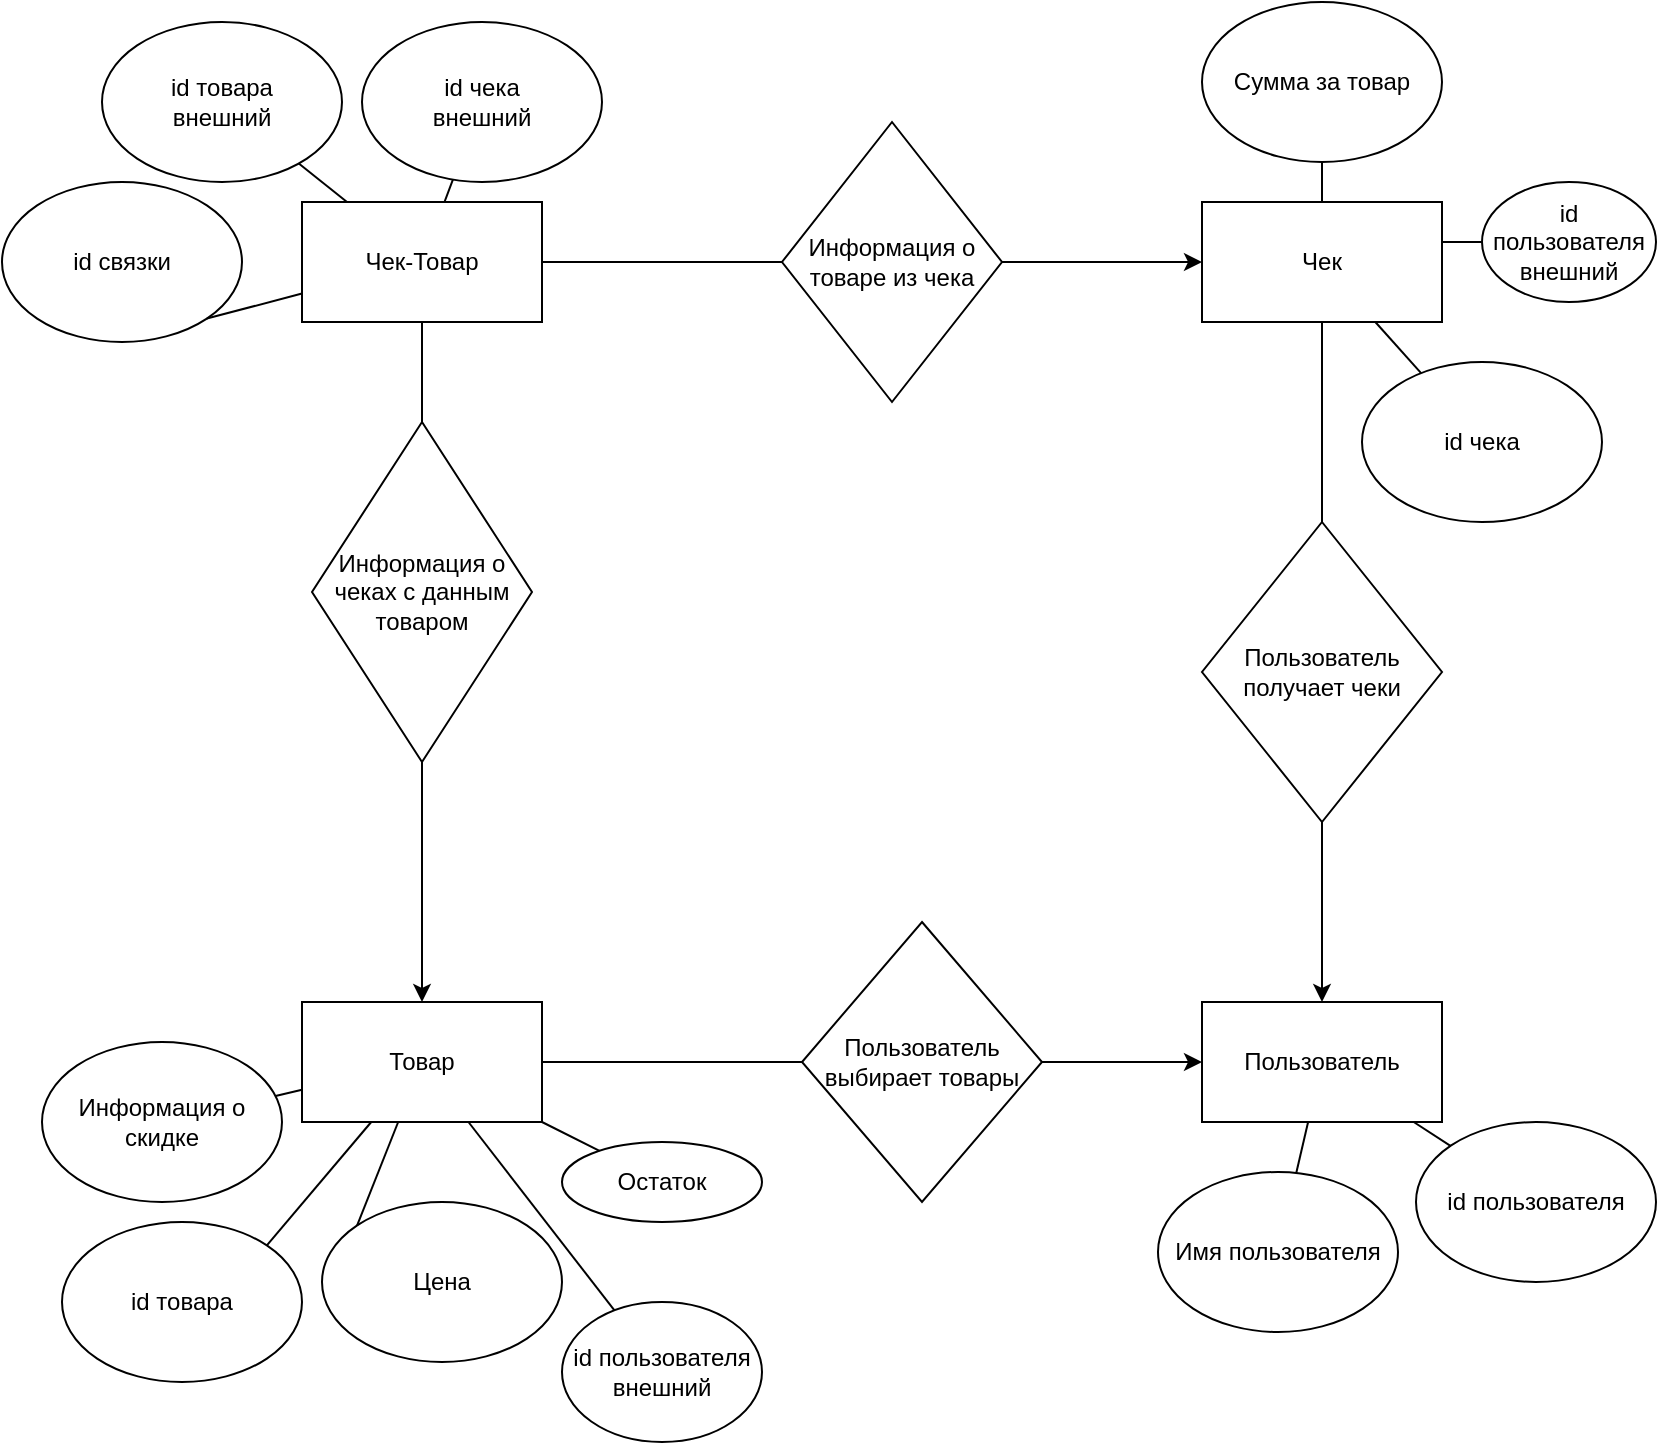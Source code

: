 <mxfile version="27.0.9">
  <diagram name="Страница — 1" id="_Hq8KSzYvzl9_iBjKkbN">
    <mxGraphModel dx="1426" dy="743" grid="1" gridSize="10" guides="1" tooltips="1" connect="1" arrows="1" fold="1" page="1" pageScale="1" pageWidth="827" pageHeight="1169" math="0" shadow="0">
      <root>
        <mxCell id="0" />
        <mxCell id="1" parent="0" />
        <mxCell id="GTygRbnSgIM2suDTqCzU-1" value="Чек-Товар" style="rounded=0;whiteSpace=wrap;html=1;" vertex="1" parent="1">
          <mxGeometry x="150" y="100" width="120" height="60" as="geometry" />
        </mxCell>
        <mxCell id="GTygRbnSgIM2suDTqCzU-2" value="Чек" style="rounded=0;whiteSpace=wrap;html=1;" vertex="1" parent="1">
          <mxGeometry x="600" y="100" width="120" height="60" as="geometry" />
        </mxCell>
        <mxCell id="GTygRbnSgIM2suDTqCzU-3" value="Товар" style="rounded=0;whiteSpace=wrap;html=1;" vertex="1" parent="1">
          <mxGeometry x="150" y="500" width="120" height="60" as="geometry" />
        </mxCell>
        <mxCell id="GTygRbnSgIM2suDTqCzU-4" value="Пользователь" style="rounded=0;whiteSpace=wrap;html=1;" vertex="1" parent="1">
          <mxGeometry x="600" y="500" width="120" height="60" as="geometry" />
        </mxCell>
        <mxCell id="GTygRbnSgIM2suDTqCzU-6" value="" style="endArrow=classic;html=1;rounded=0;entryX=0.5;entryY=0;entryDx=0;entryDy=0;exitX=0.5;exitY=1;exitDx=0;exitDy=0;" edge="1" parent="1" source="GTygRbnSgIM2suDTqCzU-20" target="GTygRbnSgIM2suDTqCzU-3">
          <mxGeometry width="50" height="50" relative="1" as="geometry">
            <mxPoint x="240" y="230" as="sourcePoint" />
            <mxPoint x="190" y="320" as="targetPoint" />
          </mxGeometry>
        </mxCell>
        <mxCell id="GTygRbnSgIM2suDTqCzU-7" value="" style="endArrow=classic;html=1;rounded=0;exitX=1;exitY=0.5;exitDx=0;exitDy=0;entryX=0;entryY=0.5;entryDx=0;entryDy=0;" edge="1" parent="1" source="GTygRbnSgIM2suDTqCzU-18" target="GTygRbnSgIM2suDTqCzU-2">
          <mxGeometry width="50" height="50" relative="1" as="geometry">
            <mxPoint x="370" y="160" as="sourcePoint" />
            <mxPoint x="420" y="110" as="targetPoint" />
          </mxGeometry>
        </mxCell>
        <mxCell id="GTygRbnSgIM2suDTqCzU-8" value="" style="endArrow=classic;html=1;rounded=0;entryX=0.5;entryY=0;entryDx=0;entryDy=0;exitX=0.5;exitY=1;exitDx=0;exitDy=0;" edge="1" parent="1" source="GTygRbnSgIM2suDTqCzU-16" target="GTygRbnSgIM2suDTqCzU-4">
          <mxGeometry width="50" height="50" relative="1" as="geometry">
            <mxPoint x="540" y="360" as="sourcePoint" />
            <mxPoint x="590" y="310" as="targetPoint" />
          </mxGeometry>
        </mxCell>
        <mxCell id="GTygRbnSgIM2suDTqCzU-13" value="" style="endArrow=classic;html=1;rounded=0;entryX=0;entryY=0.5;entryDx=0;entryDy=0;" edge="1" parent="1" source="GTygRbnSgIM2suDTqCzU-10" target="GTygRbnSgIM2suDTqCzU-4">
          <mxGeometry width="50" height="50" relative="1" as="geometry">
            <mxPoint x="270" y="580" as="sourcePoint" />
            <mxPoint x="340.711" y="530" as="targetPoint" />
          </mxGeometry>
        </mxCell>
        <mxCell id="GTygRbnSgIM2suDTqCzU-10" value="Пользователь выбирает товары" style="rhombus;whiteSpace=wrap;html=1;" vertex="1" parent="1">
          <mxGeometry x="400" y="460" width="120" height="140" as="geometry" />
        </mxCell>
        <mxCell id="GTygRbnSgIM2suDTqCzU-16" value="Пользователь получает чеки" style="rhombus;whiteSpace=wrap;html=1;" vertex="1" parent="1">
          <mxGeometry x="600" y="260" width="120" height="150" as="geometry" />
        </mxCell>
        <mxCell id="GTygRbnSgIM2suDTqCzU-18" value="Информация о товаре из чека" style="rhombus;whiteSpace=wrap;html=1;" vertex="1" parent="1">
          <mxGeometry x="390" y="60" width="110" height="140" as="geometry" />
        </mxCell>
        <mxCell id="GTygRbnSgIM2suDTqCzU-20" value="Информация о чеках с данным товаром" style="rhombus;whiteSpace=wrap;html=1;" vertex="1" parent="1">
          <mxGeometry x="155" y="210" width="110" height="170" as="geometry" />
        </mxCell>
        <mxCell id="GTygRbnSgIM2suDTqCzU-21" value="" style="endArrow=none;html=1;rounded=0;entryX=0;entryY=0.5;entryDx=0;entryDy=0;" edge="1" parent="1" source="GTygRbnSgIM2suDTqCzU-1" target="GTygRbnSgIM2suDTqCzU-18">
          <mxGeometry width="50" height="50" relative="1" as="geometry">
            <mxPoint x="270" y="180" as="sourcePoint" />
            <mxPoint x="340.711" y="130" as="targetPoint" />
          </mxGeometry>
        </mxCell>
        <mxCell id="GTygRbnSgIM2suDTqCzU-22" value="" style="endArrow=none;html=1;rounded=0;entryX=0.5;entryY=1;entryDx=0;entryDy=0;" edge="1" parent="1" source="GTygRbnSgIM2suDTqCzU-20" target="GTygRbnSgIM2suDTqCzU-1">
          <mxGeometry width="50" height="50" relative="1" as="geometry">
            <mxPoint x="210" y="279.289" as="sourcePoint" />
            <mxPoint x="210" y="229.289" as="targetPoint" />
          </mxGeometry>
        </mxCell>
        <mxCell id="GTygRbnSgIM2suDTqCzU-23" value="" style="endArrow=none;html=1;rounded=0;entryX=0;entryY=0.5;entryDx=0;entryDy=0;" edge="1" parent="1" source="GTygRbnSgIM2suDTqCzU-3" target="GTygRbnSgIM2suDTqCzU-10">
          <mxGeometry width="50" height="50" relative="1" as="geometry">
            <mxPoint x="270" y="580" as="sourcePoint" />
            <mxPoint x="340.711" y="530" as="targetPoint" />
          </mxGeometry>
        </mxCell>
        <mxCell id="GTygRbnSgIM2suDTqCzU-24" value="" style="endArrow=none;html=1;rounded=0;entryX=0.5;entryY=0;entryDx=0;entryDy=0;" edge="1" parent="1" source="GTygRbnSgIM2suDTqCzU-2" target="GTygRbnSgIM2suDTqCzU-16">
          <mxGeometry width="50" height="50" relative="1" as="geometry">
            <mxPoint x="660" y="210" as="sourcePoint" />
            <mxPoint x="660" y="230.711" as="targetPoint" />
          </mxGeometry>
        </mxCell>
        <mxCell id="GTygRbnSgIM2suDTqCzU-35" value="Имя&amp;nbsp;&lt;span style=&quot;background-color: transparent; color: light-dark(rgb(0, 0, 0), rgb(255, 255, 255));&quot;&gt;пользователя&lt;/span&gt;" style="ellipse;whiteSpace=wrap;html=1;" vertex="1" parent="1">
          <mxGeometry x="578" y="585" width="120" height="80" as="geometry" />
        </mxCell>
        <mxCell id="GTygRbnSgIM2suDTqCzU-36" value="" style="endArrow=none;html=1;rounded=0;" edge="1" parent="1" source="GTygRbnSgIM2suDTqCzU-35" target="GTygRbnSgIM2suDTqCzU-4">
          <mxGeometry width="50" height="50" relative="1" as="geometry">
            <mxPoint x="730" y="640" as="sourcePoint" />
            <mxPoint x="780" y="590" as="targetPoint" />
          </mxGeometry>
        </mxCell>
        <mxCell id="GTygRbnSgIM2suDTqCzU-37" value="id товара&lt;br&gt;внешний&lt;span style=&quot;color: rgba(0, 0, 0, 0); font-family: monospace; font-size: 0px; text-align: start; text-wrap-mode: nowrap;&quot;&gt;%3CmxGraphModel%3E%3Croot%3E%3CmxCell%20id%3D%220%22%2F%3E%3CmxCell%20id%3D%221%22%20parent%3D%220%22%2F%3E%3CmxCell%20id%3D%222%22%20value%3D%22id%20%D0%BF%D0%BE%D0%BB%D1%8C%D0%B7%D0%BE%D0%B2%D0%B0%D1%82%D0%B5%D0%BB%D1%8F%26lt%3Bdiv%26gt%3B%D0%B2%D0%BD%D0%B5%D1%88%D0%BD%D0%B8%D0%B9%26lt%3B%2Fdiv%26gt%3B%22%20style%3D%22ellipse%3BwhiteSpace%3Dwrap%3Bhtml%3D1%3Balign%3Dcenter%3B%22%20vertex%3D%221%22%20parent%3D%221%22%3E%3CmxGeometry%20x%3D%22727%22%20y%3D%22110%22%20width%3D%22100%22%20height%3D%2240%22%20as%3D%22geometry%22%2F%3E%3C%2FmxCell%3E%3C%2Froot%3E%3C%2FmxGraphModel%3E&lt;/span&gt;" style="ellipse;whiteSpace=wrap;html=1;" vertex="1" parent="1">
          <mxGeometry x="50" y="10" width="120" height="80" as="geometry" />
        </mxCell>
        <mxCell id="GTygRbnSgIM2suDTqCzU-38" value="" style="endArrow=none;html=1;rounded=0;" edge="1" parent="1" source="GTygRbnSgIM2suDTqCzU-1" target="GTygRbnSgIM2suDTqCzU-37">
          <mxGeometry width="50" height="50" relative="1" as="geometry">
            <mxPoint x="60" y="190" as="sourcePoint" />
            <mxPoint x="110" y="140" as="targetPoint" />
          </mxGeometry>
        </mxCell>
        <mxCell id="GTygRbnSgIM2suDTqCzU-39" value="Цена" style="ellipse;whiteSpace=wrap;html=1;" vertex="1" parent="1">
          <mxGeometry x="160" y="600" width="120" height="80" as="geometry" />
        </mxCell>
        <mxCell id="GTygRbnSgIM2suDTqCzU-40" value="Информация о скидке" style="ellipse;whiteSpace=wrap;html=1;" vertex="1" parent="1">
          <mxGeometry x="20" y="520" width="120" height="80" as="geometry" />
        </mxCell>
        <mxCell id="GTygRbnSgIM2suDTqCzU-41" value="" style="endArrow=none;html=1;rounded=0;" edge="1" parent="1" source="GTygRbnSgIM2suDTqCzU-40" target="GTygRbnSgIM2suDTqCzU-3">
          <mxGeometry width="50" height="50" relative="1" as="geometry">
            <mxPoint x="50" y="450" as="sourcePoint" />
            <mxPoint x="100" y="400" as="targetPoint" />
          </mxGeometry>
        </mxCell>
        <mxCell id="GTygRbnSgIM2suDTqCzU-42" value="" style="endArrow=none;html=1;rounded=0;exitX=0;exitY=0;exitDx=0;exitDy=0;" edge="1" parent="1" source="GTygRbnSgIM2suDTqCzU-39" target="GTygRbnSgIM2suDTqCzU-3">
          <mxGeometry width="50" height="50" relative="1" as="geometry">
            <mxPoint x="160" y="600" as="sourcePoint" />
            <mxPoint x="210" y="550" as="targetPoint" />
          </mxGeometry>
        </mxCell>
        <mxCell id="GTygRbnSgIM2suDTqCzU-43" value="id связки" style="ellipse;whiteSpace=wrap;html=1;" vertex="1" parent="1">
          <mxGeometry y="90" width="120" height="80" as="geometry" />
        </mxCell>
        <mxCell id="GTygRbnSgIM2suDTqCzU-45" value="id товара" style="ellipse;whiteSpace=wrap;html=1;" vertex="1" parent="1">
          <mxGeometry x="30" y="610" width="120" height="80" as="geometry" />
        </mxCell>
        <mxCell id="GTygRbnSgIM2suDTqCzU-46" value="Сумма за товар" style="ellipse;whiteSpace=wrap;html=1;" vertex="1" parent="1">
          <mxGeometry x="600" width="120" height="80" as="geometry" />
        </mxCell>
        <mxCell id="GTygRbnSgIM2suDTqCzU-47" value="id чека" style="ellipse;whiteSpace=wrap;html=1;" vertex="1" parent="1">
          <mxGeometry x="680" y="180" width="120" height="80" as="geometry" />
        </mxCell>
        <mxCell id="GTygRbnSgIM2suDTqCzU-48" value="id пользователя" style="ellipse;whiteSpace=wrap;html=1;" vertex="1" parent="1">
          <mxGeometry x="707" y="560" width="120" height="80" as="geometry" />
        </mxCell>
        <mxCell id="GTygRbnSgIM2suDTqCzU-49" value="" style="endArrow=none;html=1;rounded=0;exitX=1;exitY=1;exitDx=0;exitDy=0;" edge="1" parent="1" source="GTygRbnSgIM2suDTqCzU-43" target="GTygRbnSgIM2suDTqCzU-1">
          <mxGeometry width="50" height="50" relative="1" as="geometry">
            <mxPoint x="130" y="160" as="sourcePoint" />
            <mxPoint x="180" y="120" as="targetPoint" />
          </mxGeometry>
        </mxCell>
        <mxCell id="GTygRbnSgIM2suDTqCzU-50" value="" style="endArrow=none;html=1;rounded=0;" edge="1" parent="1" source="GTygRbnSgIM2suDTqCzU-2" target="GTygRbnSgIM2suDTqCzU-46">
          <mxGeometry width="50" height="50" relative="1" as="geometry">
            <mxPoint x="560" y="130" as="sourcePoint" />
            <mxPoint x="610" y="80" as="targetPoint" />
          </mxGeometry>
        </mxCell>
        <mxCell id="GTygRbnSgIM2suDTqCzU-51" value="" style="endArrow=none;html=1;rounded=0;" edge="1" parent="1" source="GTygRbnSgIM2suDTqCzU-47" target="GTygRbnSgIM2suDTqCzU-2">
          <mxGeometry width="50" height="50" relative="1" as="geometry">
            <mxPoint x="690" y="200" as="sourcePoint" />
            <mxPoint x="740" y="150" as="targetPoint" />
          </mxGeometry>
        </mxCell>
        <mxCell id="GTygRbnSgIM2suDTqCzU-52" value="" style="endArrow=none;html=1;rounded=0;" edge="1" parent="1" source="GTygRbnSgIM2suDTqCzU-48" target="GTygRbnSgIM2suDTqCzU-4">
          <mxGeometry width="50" height="50" relative="1" as="geometry">
            <mxPoint x="740" y="550" as="sourcePoint" />
            <mxPoint x="790" y="500" as="targetPoint" />
          </mxGeometry>
        </mxCell>
        <mxCell id="GTygRbnSgIM2suDTqCzU-53" value="" style="endArrow=none;html=1;rounded=0;exitX=1;exitY=0;exitDx=0;exitDy=0;" edge="1" parent="1" source="GTygRbnSgIM2suDTqCzU-45" target="GTygRbnSgIM2suDTqCzU-3">
          <mxGeometry width="50" height="50" relative="1" as="geometry">
            <mxPoint x="130" y="610" as="sourcePoint" />
            <mxPoint x="180" y="560" as="targetPoint" />
          </mxGeometry>
        </mxCell>
        <mxCell id="GTygRbnSgIM2suDTqCzU-54" value="Остаток" style="ellipse;whiteSpace=wrap;html=1;align=center;" vertex="1" parent="1">
          <mxGeometry x="280" y="570" width="100" height="40" as="geometry" />
        </mxCell>
        <mxCell id="GTygRbnSgIM2suDTqCzU-55" value="" style="endArrow=none;html=1;rounded=0;" edge="1" parent="1" source="GTygRbnSgIM2suDTqCzU-3" target="GTygRbnSgIM2suDTqCzU-54">
          <mxGeometry width="50" height="50" relative="1" as="geometry">
            <mxPoint x="280" y="610" as="sourcePoint" />
            <mxPoint x="330" y="560" as="targetPoint" />
          </mxGeometry>
        </mxCell>
        <mxCell id="GTygRbnSgIM2suDTqCzU-61" style="edgeStyle=orthogonalEdgeStyle;rounded=0;orthogonalLoop=1;jettySize=auto;html=1;endArrow=none;startFill=0;" edge="1" parent="1" source="GTygRbnSgIM2suDTqCzU-58" target="GTygRbnSgIM2suDTqCzU-2">
          <mxGeometry relative="1" as="geometry" />
        </mxCell>
        <mxCell id="GTygRbnSgIM2suDTqCzU-58" value="id пользователя&lt;div&gt;внешний&lt;/div&gt;" style="ellipse;whiteSpace=wrap;html=1;align=center;" vertex="1" parent="1">
          <mxGeometry x="740" y="90" width="87" height="60" as="geometry" />
        </mxCell>
        <mxCell id="GTygRbnSgIM2suDTqCzU-59" value="id пользователя&lt;div&gt;внешний&lt;/div&gt;" style="ellipse;whiteSpace=wrap;html=1;align=center;" vertex="1" parent="1">
          <mxGeometry x="280" y="650" width="100" height="70" as="geometry" />
        </mxCell>
        <mxCell id="GTygRbnSgIM2suDTqCzU-60" value="" style="endArrow=none;html=1;rounded=0;" edge="1" parent="1" source="GTygRbnSgIM2suDTqCzU-59" target="GTygRbnSgIM2suDTqCzU-3">
          <mxGeometry width="50" height="50" relative="1" as="geometry">
            <mxPoint x="230" y="630" as="sourcePoint" />
            <mxPoint x="280" y="580" as="targetPoint" />
          </mxGeometry>
        </mxCell>
        <mxCell id="GTygRbnSgIM2suDTqCzU-62" value="id чека&lt;div&gt;внешний&lt;span style=&quot;color: rgba(0, 0, 0, 0); font-family: monospace; font-size: 0px; text-align: start; text-wrap-mode: nowrap;&quot;&gt;%3CmxGraphModel%3E%3Croot%3E%3CmxCell%20id%3D%220%22%2F%3E%3CmxCell%20id%3D%221%22%20parent%3D%220%22%2F%3E%3CmxCell%20id%3D%222%22%20value%3D%22id%20%D0%BF%D0%BE%D0%BB%D1%8C%D0%B7%D0%BE%D0%B2%D0%B0%D1%82%D0%B5%D0%BB%D1%8F%26lt%3Bdiv%26gt%3B%D0%B2%D0%BD%D0%B5%D1%88%D0%BD%D0%B8%D0%B9%26lt%3B%2Fdiv%26gt%3B%22%20style%3D%22ellipse%3BwhiteSpace%3Dwrap%3Bhtml%3D1%3Balign%3Dcenter%3B%22%20vertex%3D%221%22%20parent%3D%221%22%3E%3CmxGeometry%20x%3D%22727%22%20y%3D%22110%22%20width%3D%22100%22%20height%3D%2240%22%20as%3D%22geometry%22%2F%3E%3C%2FmxCell%3E%3C%2Froot%3E%3C%2FmxGraphModel%3E&lt;/span&gt;&lt;/div&gt;" style="ellipse;whiteSpace=wrap;html=1;" vertex="1" parent="1">
          <mxGeometry x="180" y="10" width="120" height="80" as="geometry" />
        </mxCell>
        <mxCell id="GTygRbnSgIM2suDTqCzU-64" value="" style="endArrow=none;html=1;rounded=0;" edge="1" parent="1" source="GTygRbnSgIM2suDTqCzU-1" target="GTygRbnSgIM2suDTqCzU-62">
          <mxGeometry width="50" height="50" relative="1" as="geometry">
            <mxPoint x="200" y="130" as="sourcePoint" />
            <mxPoint x="250" y="80" as="targetPoint" />
          </mxGeometry>
        </mxCell>
      </root>
    </mxGraphModel>
  </diagram>
</mxfile>
